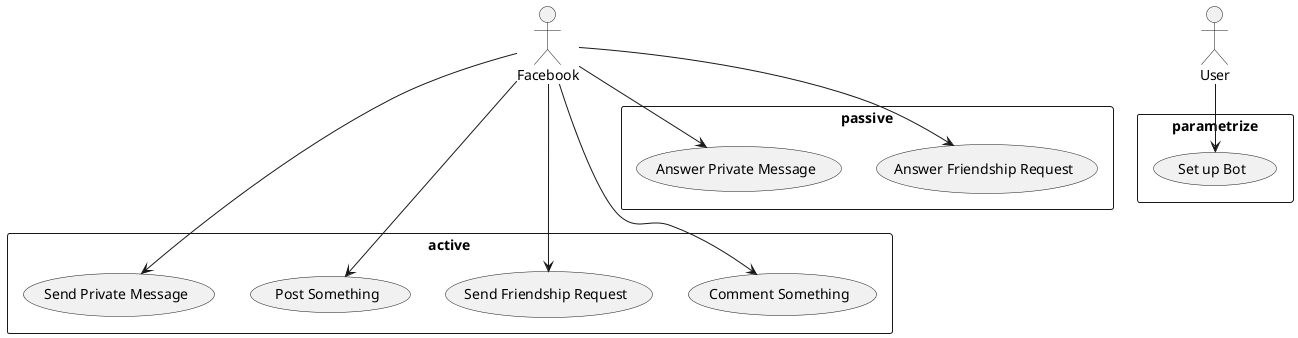 @startuml

rectangle active {
  usecase APM as "Send Private Message"
  usecase APOST as "Post Something"
  usecase AFR as "Send Friendship Request"
  usecase AC as "Comment Something"
}

rectangle passive {
  usecase PFR as "Answer Friendship Request"
  usecase PPM as "Answer Private Message"
}

rectangle parametrize {
  usecase PSUPB as "Set up Bot"
}

:Facebook: ---> APM
:Facebook: ---> APOST
:Facebook: ---> AFR
:Facebook: ---> AC
:Facebook: --> PFR
:Facebook: --> PPM

:User: --> PSUPB

@enduml
